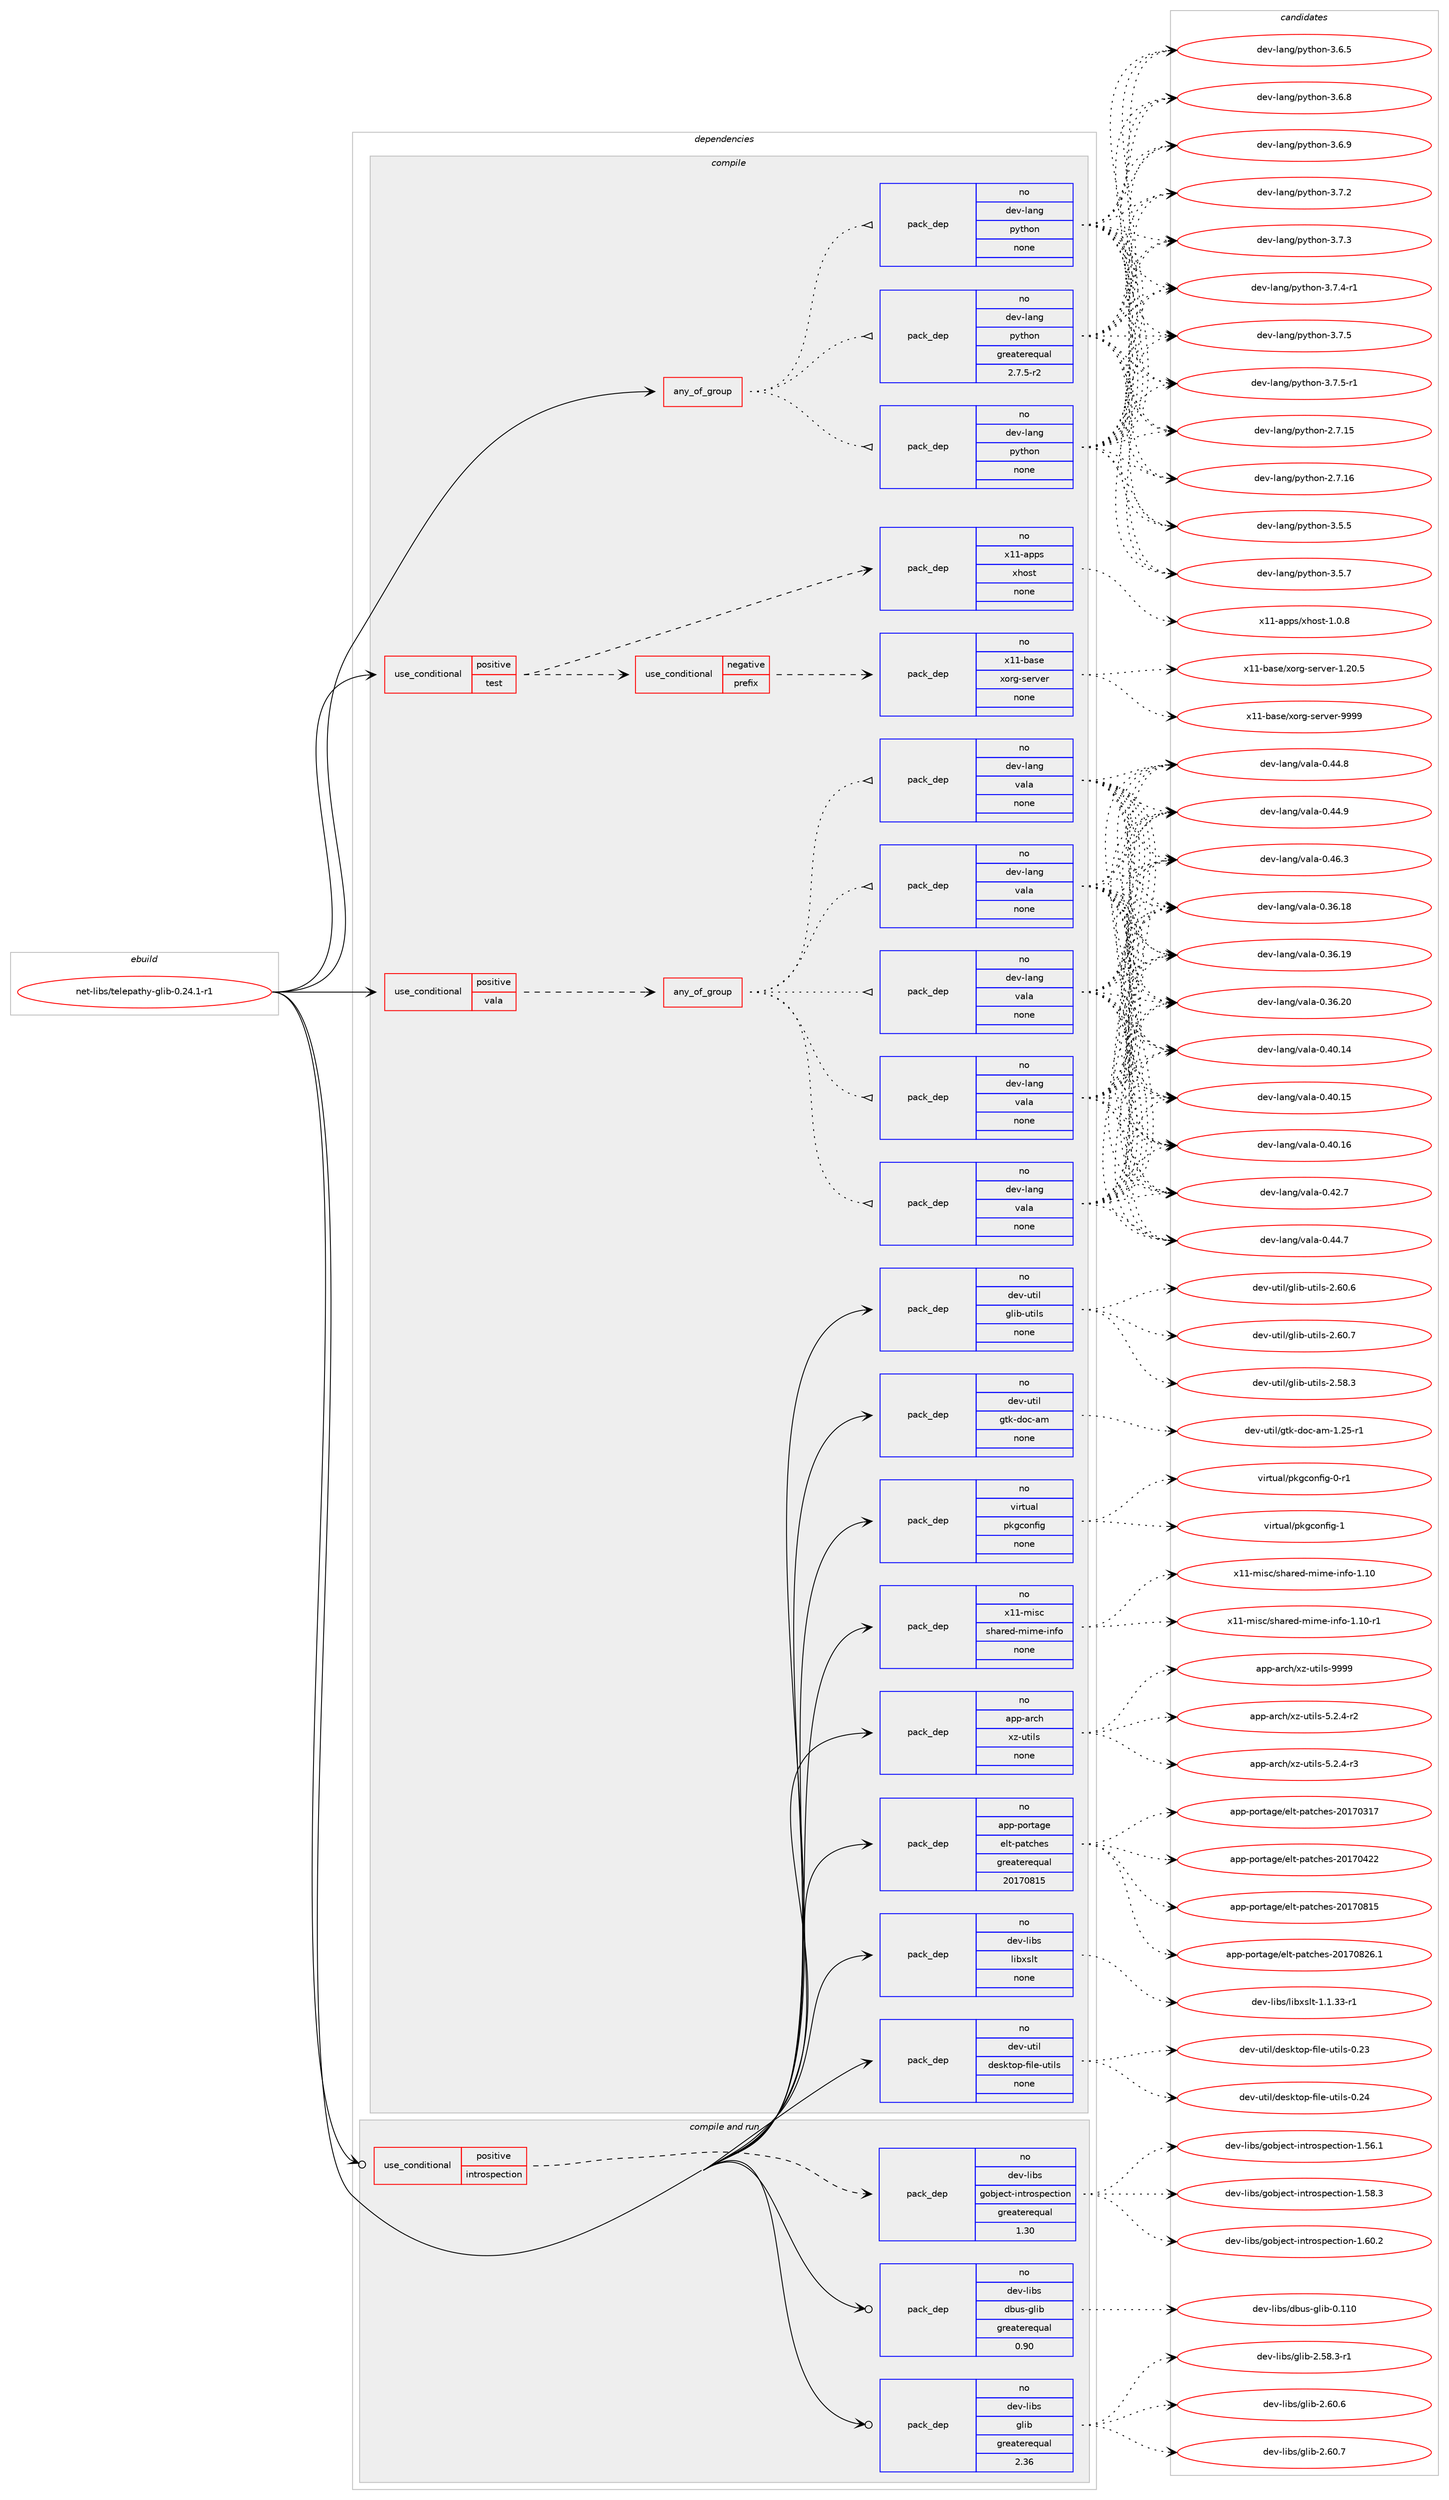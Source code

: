 digraph prolog {

# *************
# Graph options
# *************

newrank=true;
concentrate=true;
compound=true;
graph [rankdir=LR,fontname=Helvetica,fontsize=10,ranksep=1.5];#, ranksep=2.5, nodesep=0.2];
edge  [arrowhead=vee];
node  [fontname=Helvetica,fontsize=10];

# **********
# The ebuild
# **********

subgraph cluster_leftcol {
color=gray;
rank=same;
label=<<i>ebuild</i>>;
id [label="net-libs/telepathy-glib-0.24.1-r1", color=red, width=4, href="../net-libs/telepathy-glib-0.24.1-r1.svg"];
}

# ****************
# The dependencies
# ****************

subgraph cluster_midcol {
color=gray;
label=<<i>dependencies</i>>;
subgraph cluster_compile {
fillcolor="#eeeeee";
style=filled;
label=<<i>compile</i>>;
subgraph any14077 {
dependency828807 [label=<<TABLE BORDER="0" CELLBORDER="1" CELLSPACING="0" CELLPADDING="4"><TR><TD CELLPADDING="10">any_of_group</TD></TR></TABLE>>, shape=none, color=red];subgraph pack612216 {
dependency828808 [label=<<TABLE BORDER="0" CELLBORDER="1" CELLSPACING="0" CELLPADDING="4" WIDTH="220"><TR><TD ROWSPAN="6" CELLPADDING="30">pack_dep</TD></TR><TR><TD WIDTH="110">no</TD></TR><TR><TD>dev-lang</TD></TR><TR><TD>python</TD></TR><TR><TD>none</TD></TR><TR><TD></TD></TR></TABLE>>, shape=none, color=blue];
}
dependency828807:e -> dependency828808:w [weight=20,style="dotted",arrowhead="oinv"];
subgraph pack612217 {
dependency828809 [label=<<TABLE BORDER="0" CELLBORDER="1" CELLSPACING="0" CELLPADDING="4" WIDTH="220"><TR><TD ROWSPAN="6" CELLPADDING="30">pack_dep</TD></TR><TR><TD WIDTH="110">no</TD></TR><TR><TD>dev-lang</TD></TR><TR><TD>python</TD></TR><TR><TD>none</TD></TR><TR><TD></TD></TR></TABLE>>, shape=none, color=blue];
}
dependency828807:e -> dependency828809:w [weight=20,style="dotted",arrowhead="oinv"];
subgraph pack612218 {
dependency828810 [label=<<TABLE BORDER="0" CELLBORDER="1" CELLSPACING="0" CELLPADDING="4" WIDTH="220"><TR><TD ROWSPAN="6" CELLPADDING="30">pack_dep</TD></TR><TR><TD WIDTH="110">no</TD></TR><TR><TD>dev-lang</TD></TR><TR><TD>python</TD></TR><TR><TD>greaterequal</TD></TR><TR><TD>2.7.5-r2</TD></TR></TABLE>>, shape=none, color=blue];
}
dependency828807:e -> dependency828810:w [weight=20,style="dotted",arrowhead="oinv"];
}
id:e -> dependency828807:w [weight=20,style="solid",arrowhead="vee"];
subgraph cond202057 {
dependency828811 [label=<<TABLE BORDER="0" CELLBORDER="1" CELLSPACING="0" CELLPADDING="4"><TR><TD ROWSPAN="3" CELLPADDING="10">use_conditional</TD></TR><TR><TD>positive</TD></TR><TR><TD>test</TD></TR></TABLE>>, shape=none, color=red];
subgraph cond202058 {
dependency828812 [label=<<TABLE BORDER="0" CELLBORDER="1" CELLSPACING="0" CELLPADDING="4"><TR><TD ROWSPAN="3" CELLPADDING="10">use_conditional</TD></TR><TR><TD>negative</TD></TR><TR><TD>prefix</TD></TR></TABLE>>, shape=none, color=red];
subgraph pack612219 {
dependency828813 [label=<<TABLE BORDER="0" CELLBORDER="1" CELLSPACING="0" CELLPADDING="4" WIDTH="220"><TR><TD ROWSPAN="6" CELLPADDING="30">pack_dep</TD></TR><TR><TD WIDTH="110">no</TD></TR><TR><TD>x11-base</TD></TR><TR><TD>xorg-server</TD></TR><TR><TD>none</TD></TR><TR><TD></TD></TR></TABLE>>, shape=none, color=blue];
}
dependency828812:e -> dependency828813:w [weight=20,style="dashed",arrowhead="vee"];
}
dependency828811:e -> dependency828812:w [weight=20,style="dashed",arrowhead="vee"];
subgraph pack612220 {
dependency828814 [label=<<TABLE BORDER="0" CELLBORDER="1" CELLSPACING="0" CELLPADDING="4" WIDTH="220"><TR><TD ROWSPAN="6" CELLPADDING="30">pack_dep</TD></TR><TR><TD WIDTH="110">no</TD></TR><TR><TD>x11-apps</TD></TR><TR><TD>xhost</TD></TR><TR><TD>none</TD></TR><TR><TD></TD></TR></TABLE>>, shape=none, color=blue];
}
dependency828811:e -> dependency828814:w [weight=20,style="dashed",arrowhead="vee"];
}
id:e -> dependency828811:w [weight=20,style="solid",arrowhead="vee"];
subgraph cond202059 {
dependency828815 [label=<<TABLE BORDER="0" CELLBORDER="1" CELLSPACING="0" CELLPADDING="4"><TR><TD ROWSPAN="3" CELLPADDING="10">use_conditional</TD></TR><TR><TD>positive</TD></TR><TR><TD>vala</TD></TR></TABLE>>, shape=none, color=red];
subgraph any14078 {
dependency828816 [label=<<TABLE BORDER="0" CELLBORDER="1" CELLSPACING="0" CELLPADDING="4"><TR><TD CELLPADDING="10">any_of_group</TD></TR></TABLE>>, shape=none, color=red];subgraph pack612221 {
dependency828817 [label=<<TABLE BORDER="0" CELLBORDER="1" CELLSPACING="0" CELLPADDING="4" WIDTH="220"><TR><TD ROWSPAN="6" CELLPADDING="30">pack_dep</TD></TR><TR><TD WIDTH="110">no</TD></TR><TR><TD>dev-lang</TD></TR><TR><TD>vala</TD></TR><TR><TD>none</TD></TR><TR><TD></TD></TR></TABLE>>, shape=none, color=blue];
}
dependency828816:e -> dependency828817:w [weight=20,style="dotted",arrowhead="oinv"];
subgraph pack612222 {
dependency828818 [label=<<TABLE BORDER="0" CELLBORDER="1" CELLSPACING="0" CELLPADDING="4" WIDTH="220"><TR><TD ROWSPAN="6" CELLPADDING="30">pack_dep</TD></TR><TR><TD WIDTH="110">no</TD></TR><TR><TD>dev-lang</TD></TR><TR><TD>vala</TD></TR><TR><TD>none</TD></TR><TR><TD></TD></TR></TABLE>>, shape=none, color=blue];
}
dependency828816:e -> dependency828818:w [weight=20,style="dotted",arrowhead="oinv"];
subgraph pack612223 {
dependency828819 [label=<<TABLE BORDER="0" CELLBORDER="1" CELLSPACING="0" CELLPADDING="4" WIDTH="220"><TR><TD ROWSPAN="6" CELLPADDING="30">pack_dep</TD></TR><TR><TD WIDTH="110">no</TD></TR><TR><TD>dev-lang</TD></TR><TR><TD>vala</TD></TR><TR><TD>none</TD></TR><TR><TD></TD></TR></TABLE>>, shape=none, color=blue];
}
dependency828816:e -> dependency828819:w [weight=20,style="dotted",arrowhead="oinv"];
subgraph pack612224 {
dependency828820 [label=<<TABLE BORDER="0" CELLBORDER="1" CELLSPACING="0" CELLPADDING="4" WIDTH="220"><TR><TD ROWSPAN="6" CELLPADDING="30">pack_dep</TD></TR><TR><TD WIDTH="110">no</TD></TR><TR><TD>dev-lang</TD></TR><TR><TD>vala</TD></TR><TR><TD>none</TD></TR><TR><TD></TD></TR></TABLE>>, shape=none, color=blue];
}
dependency828816:e -> dependency828820:w [weight=20,style="dotted",arrowhead="oinv"];
subgraph pack612225 {
dependency828821 [label=<<TABLE BORDER="0" CELLBORDER="1" CELLSPACING="0" CELLPADDING="4" WIDTH="220"><TR><TD ROWSPAN="6" CELLPADDING="30">pack_dep</TD></TR><TR><TD WIDTH="110">no</TD></TR><TR><TD>dev-lang</TD></TR><TR><TD>vala</TD></TR><TR><TD>none</TD></TR><TR><TD></TD></TR></TABLE>>, shape=none, color=blue];
}
dependency828816:e -> dependency828821:w [weight=20,style="dotted",arrowhead="oinv"];
}
dependency828815:e -> dependency828816:w [weight=20,style="dashed",arrowhead="vee"];
}
id:e -> dependency828815:w [weight=20,style="solid",arrowhead="vee"];
subgraph pack612226 {
dependency828822 [label=<<TABLE BORDER="0" CELLBORDER="1" CELLSPACING="0" CELLPADDING="4" WIDTH="220"><TR><TD ROWSPAN="6" CELLPADDING="30">pack_dep</TD></TR><TR><TD WIDTH="110">no</TD></TR><TR><TD>app-arch</TD></TR><TR><TD>xz-utils</TD></TR><TR><TD>none</TD></TR><TR><TD></TD></TR></TABLE>>, shape=none, color=blue];
}
id:e -> dependency828822:w [weight=20,style="solid",arrowhead="vee"];
subgraph pack612227 {
dependency828823 [label=<<TABLE BORDER="0" CELLBORDER="1" CELLSPACING="0" CELLPADDING="4" WIDTH="220"><TR><TD ROWSPAN="6" CELLPADDING="30">pack_dep</TD></TR><TR><TD WIDTH="110">no</TD></TR><TR><TD>app-portage</TD></TR><TR><TD>elt-patches</TD></TR><TR><TD>greaterequal</TD></TR><TR><TD>20170815</TD></TR></TABLE>>, shape=none, color=blue];
}
id:e -> dependency828823:w [weight=20,style="solid",arrowhead="vee"];
subgraph pack612228 {
dependency828824 [label=<<TABLE BORDER="0" CELLBORDER="1" CELLSPACING="0" CELLPADDING="4" WIDTH="220"><TR><TD ROWSPAN="6" CELLPADDING="30">pack_dep</TD></TR><TR><TD WIDTH="110">no</TD></TR><TR><TD>dev-libs</TD></TR><TR><TD>libxslt</TD></TR><TR><TD>none</TD></TR><TR><TD></TD></TR></TABLE>>, shape=none, color=blue];
}
id:e -> dependency828824:w [weight=20,style="solid",arrowhead="vee"];
subgraph pack612229 {
dependency828825 [label=<<TABLE BORDER="0" CELLBORDER="1" CELLSPACING="0" CELLPADDING="4" WIDTH="220"><TR><TD ROWSPAN="6" CELLPADDING="30">pack_dep</TD></TR><TR><TD WIDTH="110">no</TD></TR><TR><TD>dev-util</TD></TR><TR><TD>desktop-file-utils</TD></TR><TR><TD>none</TD></TR><TR><TD></TD></TR></TABLE>>, shape=none, color=blue];
}
id:e -> dependency828825:w [weight=20,style="solid",arrowhead="vee"];
subgraph pack612230 {
dependency828826 [label=<<TABLE BORDER="0" CELLBORDER="1" CELLSPACING="0" CELLPADDING="4" WIDTH="220"><TR><TD ROWSPAN="6" CELLPADDING="30">pack_dep</TD></TR><TR><TD WIDTH="110">no</TD></TR><TR><TD>dev-util</TD></TR><TR><TD>glib-utils</TD></TR><TR><TD>none</TD></TR><TR><TD></TD></TR></TABLE>>, shape=none, color=blue];
}
id:e -> dependency828826:w [weight=20,style="solid",arrowhead="vee"];
subgraph pack612231 {
dependency828827 [label=<<TABLE BORDER="0" CELLBORDER="1" CELLSPACING="0" CELLPADDING="4" WIDTH="220"><TR><TD ROWSPAN="6" CELLPADDING="30">pack_dep</TD></TR><TR><TD WIDTH="110">no</TD></TR><TR><TD>dev-util</TD></TR><TR><TD>gtk-doc-am</TD></TR><TR><TD>none</TD></TR><TR><TD></TD></TR></TABLE>>, shape=none, color=blue];
}
id:e -> dependency828827:w [weight=20,style="solid",arrowhead="vee"];
subgraph pack612232 {
dependency828828 [label=<<TABLE BORDER="0" CELLBORDER="1" CELLSPACING="0" CELLPADDING="4" WIDTH="220"><TR><TD ROWSPAN="6" CELLPADDING="30">pack_dep</TD></TR><TR><TD WIDTH="110">no</TD></TR><TR><TD>virtual</TD></TR><TR><TD>pkgconfig</TD></TR><TR><TD>none</TD></TR><TR><TD></TD></TR></TABLE>>, shape=none, color=blue];
}
id:e -> dependency828828:w [weight=20,style="solid",arrowhead="vee"];
subgraph pack612233 {
dependency828829 [label=<<TABLE BORDER="0" CELLBORDER="1" CELLSPACING="0" CELLPADDING="4" WIDTH="220"><TR><TD ROWSPAN="6" CELLPADDING="30">pack_dep</TD></TR><TR><TD WIDTH="110">no</TD></TR><TR><TD>x11-misc</TD></TR><TR><TD>shared-mime-info</TD></TR><TR><TD>none</TD></TR><TR><TD></TD></TR></TABLE>>, shape=none, color=blue];
}
id:e -> dependency828829:w [weight=20,style="solid",arrowhead="vee"];
}
subgraph cluster_compileandrun {
fillcolor="#eeeeee";
style=filled;
label=<<i>compile and run</i>>;
subgraph cond202060 {
dependency828830 [label=<<TABLE BORDER="0" CELLBORDER="1" CELLSPACING="0" CELLPADDING="4"><TR><TD ROWSPAN="3" CELLPADDING="10">use_conditional</TD></TR><TR><TD>positive</TD></TR><TR><TD>introspection</TD></TR></TABLE>>, shape=none, color=red];
subgraph pack612234 {
dependency828831 [label=<<TABLE BORDER="0" CELLBORDER="1" CELLSPACING="0" CELLPADDING="4" WIDTH="220"><TR><TD ROWSPAN="6" CELLPADDING="30">pack_dep</TD></TR><TR><TD WIDTH="110">no</TD></TR><TR><TD>dev-libs</TD></TR><TR><TD>gobject-introspection</TD></TR><TR><TD>greaterequal</TD></TR><TR><TD>1.30</TD></TR></TABLE>>, shape=none, color=blue];
}
dependency828830:e -> dependency828831:w [weight=20,style="dashed",arrowhead="vee"];
}
id:e -> dependency828830:w [weight=20,style="solid",arrowhead="odotvee"];
subgraph pack612235 {
dependency828832 [label=<<TABLE BORDER="0" CELLBORDER="1" CELLSPACING="0" CELLPADDING="4" WIDTH="220"><TR><TD ROWSPAN="6" CELLPADDING="30">pack_dep</TD></TR><TR><TD WIDTH="110">no</TD></TR><TR><TD>dev-libs</TD></TR><TR><TD>dbus-glib</TD></TR><TR><TD>greaterequal</TD></TR><TR><TD>0.90</TD></TR></TABLE>>, shape=none, color=blue];
}
id:e -> dependency828832:w [weight=20,style="solid",arrowhead="odotvee"];
subgraph pack612236 {
dependency828833 [label=<<TABLE BORDER="0" CELLBORDER="1" CELLSPACING="0" CELLPADDING="4" WIDTH="220"><TR><TD ROWSPAN="6" CELLPADDING="30">pack_dep</TD></TR><TR><TD WIDTH="110">no</TD></TR><TR><TD>dev-libs</TD></TR><TR><TD>glib</TD></TR><TR><TD>greaterequal</TD></TR><TR><TD>2.36</TD></TR></TABLE>>, shape=none, color=blue];
}
id:e -> dependency828833:w [weight=20,style="solid",arrowhead="odotvee"];
}
subgraph cluster_run {
fillcolor="#eeeeee";
style=filled;
label=<<i>run</i>>;
}
}

# **************
# The candidates
# **************

subgraph cluster_choices {
rank=same;
color=gray;
label=<<i>candidates</i>>;

subgraph choice612216 {
color=black;
nodesep=1;
choice10010111845108971101034711212111610411111045504655464953 [label="dev-lang/python-2.7.15", color=red, width=4,href="../dev-lang/python-2.7.15.svg"];
choice10010111845108971101034711212111610411111045504655464954 [label="dev-lang/python-2.7.16", color=red, width=4,href="../dev-lang/python-2.7.16.svg"];
choice100101118451089711010347112121116104111110455146534653 [label="dev-lang/python-3.5.5", color=red, width=4,href="../dev-lang/python-3.5.5.svg"];
choice100101118451089711010347112121116104111110455146534655 [label="dev-lang/python-3.5.7", color=red, width=4,href="../dev-lang/python-3.5.7.svg"];
choice100101118451089711010347112121116104111110455146544653 [label="dev-lang/python-3.6.5", color=red, width=4,href="../dev-lang/python-3.6.5.svg"];
choice100101118451089711010347112121116104111110455146544656 [label="dev-lang/python-3.6.8", color=red, width=4,href="../dev-lang/python-3.6.8.svg"];
choice100101118451089711010347112121116104111110455146544657 [label="dev-lang/python-3.6.9", color=red, width=4,href="../dev-lang/python-3.6.9.svg"];
choice100101118451089711010347112121116104111110455146554650 [label="dev-lang/python-3.7.2", color=red, width=4,href="../dev-lang/python-3.7.2.svg"];
choice100101118451089711010347112121116104111110455146554651 [label="dev-lang/python-3.7.3", color=red, width=4,href="../dev-lang/python-3.7.3.svg"];
choice1001011184510897110103471121211161041111104551465546524511449 [label="dev-lang/python-3.7.4-r1", color=red, width=4,href="../dev-lang/python-3.7.4-r1.svg"];
choice100101118451089711010347112121116104111110455146554653 [label="dev-lang/python-3.7.5", color=red, width=4,href="../dev-lang/python-3.7.5.svg"];
choice1001011184510897110103471121211161041111104551465546534511449 [label="dev-lang/python-3.7.5-r1", color=red, width=4,href="../dev-lang/python-3.7.5-r1.svg"];
dependency828808:e -> choice10010111845108971101034711212111610411111045504655464953:w [style=dotted,weight="100"];
dependency828808:e -> choice10010111845108971101034711212111610411111045504655464954:w [style=dotted,weight="100"];
dependency828808:e -> choice100101118451089711010347112121116104111110455146534653:w [style=dotted,weight="100"];
dependency828808:e -> choice100101118451089711010347112121116104111110455146534655:w [style=dotted,weight="100"];
dependency828808:e -> choice100101118451089711010347112121116104111110455146544653:w [style=dotted,weight="100"];
dependency828808:e -> choice100101118451089711010347112121116104111110455146544656:w [style=dotted,weight="100"];
dependency828808:e -> choice100101118451089711010347112121116104111110455146544657:w [style=dotted,weight="100"];
dependency828808:e -> choice100101118451089711010347112121116104111110455146554650:w [style=dotted,weight="100"];
dependency828808:e -> choice100101118451089711010347112121116104111110455146554651:w [style=dotted,weight="100"];
dependency828808:e -> choice1001011184510897110103471121211161041111104551465546524511449:w [style=dotted,weight="100"];
dependency828808:e -> choice100101118451089711010347112121116104111110455146554653:w [style=dotted,weight="100"];
dependency828808:e -> choice1001011184510897110103471121211161041111104551465546534511449:w [style=dotted,weight="100"];
}
subgraph choice612217 {
color=black;
nodesep=1;
choice10010111845108971101034711212111610411111045504655464953 [label="dev-lang/python-2.7.15", color=red, width=4,href="../dev-lang/python-2.7.15.svg"];
choice10010111845108971101034711212111610411111045504655464954 [label="dev-lang/python-2.7.16", color=red, width=4,href="../dev-lang/python-2.7.16.svg"];
choice100101118451089711010347112121116104111110455146534653 [label="dev-lang/python-3.5.5", color=red, width=4,href="../dev-lang/python-3.5.5.svg"];
choice100101118451089711010347112121116104111110455146534655 [label="dev-lang/python-3.5.7", color=red, width=4,href="../dev-lang/python-3.5.7.svg"];
choice100101118451089711010347112121116104111110455146544653 [label="dev-lang/python-3.6.5", color=red, width=4,href="../dev-lang/python-3.6.5.svg"];
choice100101118451089711010347112121116104111110455146544656 [label="dev-lang/python-3.6.8", color=red, width=4,href="../dev-lang/python-3.6.8.svg"];
choice100101118451089711010347112121116104111110455146544657 [label="dev-lang/python-3.6.9", color=red, width=4,href="../dev-lang/python-3.6.9.svg"];
choice100101118451089711010347112121116104111110455146554650 [label="dev-lang/python-3.7.2", color=red, width=4,href="../dev-lang/python-3.7.2.svg"];
choice100101118451089711010347112121116104111110455146554651 [label="dev-lang/python-3.7.3", color=red, width=4,href="../dev-lang/python-3.7.3.svg"];
choice1001011184510897110103471121211161041111104551465546524511449 [label="dev-lang/python-3.7.4-r1", color=red, width=4,href="../dev-lang/python-3.7.4-r1.svg"];
choice100101118451089711010347112121116104111110455146554653 [label="dev-lang/python-3.7.5", color=red, width=4,href="../dev-lang/python-3.7.5.svg"];
choice1001011184510897110103471121211161041111104551465546534511449 [label="dev-lang/python-3.7.5-r1", color=red, width=4,href="../dev-lang/python-3.7.5-r1.svg"];
dependency828809:e -> choice10010111845108971101034711212111610411111045504655464953:w [style=dotted,weight="100"];
dependency828809:e -> choice10010111845108971101034711212111610411111045504655464954:w [style=dotted,weight="100"];
dependency828809:e -> choice100101118451089711010347112121116104111110455146534653:w [style=dotted,weight="100"];
dependency828809:e -> choice100101118451089711010347112121116104111110455146534655:w [style=dotted,weight="100"];
dependency828809:e -> choice100101118451089711010347112121116104111110455146544653:w [style=dotted,weight="100"];
dependency828809:e -> choice100101118451089711010347112121116104111110455146544656:w [style=dotted,weight="100"];
dependency828809:e -> choice100101118451089711010347112121116104111110455146544657:w [style=dotted,weight="100"];
dependency828809:e -> choice100101118451089711010347112121116104111110455146554650:w [style=dotted,weight="100"];
dependency828809:e -> choice100101118451089711010347112121116104111110455146554651:w [style=dotted,weight="100"];
dependency828809:e -> choice1001011184510897110103471121211161041111104551465546524511449:w [style=dotted,weight="100"];
dependency828809:e -> choice100101118451089711010347112121116104111110455146554653:w [style=dotted,weight="100"];
dependency828809:e -> choice1001011184510897110103471121211161041111104551465546534511449:w [style=dotted,weight="100"];
}
subgraph choice612218 {
color=black;
nodesep=1;
choice10010111845108971101034711212111610411111045504655464953 [label="dev-lang/python-2.7.15", color=red, width=4,href="../dev-lang/python-2.7.15.svg"];
choice10010111845108971101034711212111610411111045504655464954 [label="dev-lang/python-2.7.16", color=red, width=4,href="../dev-lang/python-2.7.16.svg"];
choice100101118451089711010347112121116104111110455146534653 [label="dev-lang/python-3.5.5", color=red, width=4,href="../dev-lang/python-3.5.5.svg"];
choice100101118451089711010347112121116104111110455146534655 [label="dev-lang/python-3.5.7", color=red, width=4,href="../dev-lang/python-3.5.7.svg"];
choice100101118451089711010347112121116104111110455146544653 [label="dev-lang/python-3.6.5", color=red, width=4,href="../dev-lang/python-3.6.5.svg"];
choice100101118451089711010347112121116104111110455146544656 [label="dev-lang/python-3.6.8", color=red, width=4,href="../dev-lang/python-3.6.8.svg"];
choice100101118451089711010347112121116104111110455146544657 [label="dev-lang/python-3.6.9", color=red, width=4,href="../dev-lang/python-3.6.9.svg"];
choice100101118451089711010347112121116104111110455146554650 [label="dev-lang/python-3.7.2", color=red, width=4,href="../dev-lang/python-3.7.2.svg"];
choice100101118451089711010347112121116104111110455146554651 [label="dev-lang/python-3.7.3", color=red, width=4,href="../dev-lang/python-3.7.3.svg"];
choice1001011184510897110103471121211161041111104551465546524511449 [label="dev-lang/python-3.7.4-r1", color=red, width=4,href="../dev-lang/python-3.7.4-r1.svg"];
choice100101118451089711010347112121116104111110455146554653 [label="dev-lang/python-3.7.5", color=red, width=4,href="../dev-lang/python-3.7.5.svg"];
choice1001011184510897110103471121211161041111104551465546534511449 [label="dev-lang/python-3.7.5-r1", color=red, width=4,href="../dev-lang/python-3.7.5-r1.svg"];
dependency828810:e -> choice10010111845108971101034711212111610411111045504655464953:w [style=dotted,weight="100"];
dependency828810:e -> choice10010111845108971101034711212111610411111045504655464954:w [style=dotted,weight="100"];
dependency828810:e -> choice100101118451089711010347112121116104111110455146534653:w [style=dotted,weight="100"];
dependency828810:e -> choice100101118451089711010347112121116104111110455146534655:w [style=dotted,weight="100"];
dependency828810:e -> choice100101118451089711010347112121116104111110455146544653:w [style=dotted,weight="100"];
dependency828810:e -> choice100101118451089711010347112121116104111110455146544656:w [style=dotted,weight="100"];
dependency828810:e -> choice100101118451089711010347112121116104111110455146544657:w [style=dotted,weight="100"];
dependency828810:e -> choice100101118451089711010347112121116104111110455146554650:w [style=dotted,weight="100"];
dependency828810:e -> choice100101118451089711010347112121116104111110455146554651:w [style=dotted,weight="100"];
dependency828810:e -> choice1001011184510897110103471121211161041111104551465546524511449:w [style=dotted,weight="100"];
dependency828810:e -> choice100101118451089711010347112121116104111110455146554653:w [style=dotted,weight="100"];
dependency828810:e -> choice1001011184510897110103471121211161041111104551465546534511449:w [style=dotted,weight="100"];
}
subgraph choice612219 {
color=black;
nodesep=1;
choice1204949459897115101471201111141034511510111411810111445494650484653 [label="x11-base/xorg-server-1.20.5", color=red, width=4,href="../x11-base/xorg-server-1.20.5.svg"];
choice120494945989711510147120111114103451151011141181011144557575757 [label="x11-base/xorg-server-9999", color=red, width=4,href="../x11-base/xorg-server-9999.svg"];
dependency828813:e -> choice1204949459897115101471201111141034511510111411810111445494650484653:w [style=dotted,weight="100"];
dependency828813:e -> choice120494945989711510147120111114103451151011141181011144557575757:w [style=dotted,weight="100"];
}
subgraph choice612220 {
color=black;
nodesep=1;
choice1204949459711211211547120104111115116454946484656 [label="x11-apps/xhost-1.0.8", color=red, width=4,href="../x11-apps/xhost-1.0.8.svg"];
dependency828814:e -> choice1204949459711211211547120104111115116454946484656:w [style=dotted,weight="100"];
}
subgraph choice612221 {
color=black;
nodesep=1;
choice10010111845108971101034711897108974548465154464956 [label="dev-lang/vala-0.36.18", color=red, width=4,href="../dev-lang/vala-0.36.18.svg"];
choice10010111845108971101034711897108974548465154464957 [label="dev-lang/vala-0.36.19", color=red, width=4,href="../dev-lang/vala-0.36.19.svg"];
choice10010111845108971101034711897108974548465154465048 [label="dev-lang/vala-0.36.20", color=red, width=4,href="../dev-lang/vala-0.36.20.svg"];
choice10010111845108971101034711897108974548465248464952 [label="dev-lang/vala-0.40.14", color=red, width=4,href="../dev-lang/vala-0.40.14.svg"];
choice10010111845108971101034711897108974548465248464953 [label="dev-lang/vala-0.40.15", color=red, width=4,href="../dev-lang/vala-0.40.15.svg"];
choice10010111845108971101034711897108974548465248464954 [label="dev-lang/vala-0.40.16", color=red, width=4,href="../dev-lang/vala-0.40.16.svg"];
choice100101118451089711010347118971089745484652504655 [label="dev-lang/vala-0.42.7", color=red, width=4,href="../dev-lang/vala-0.42.7.svg"];
choice100101118451089711010347118971089745484652524655 [label="dev-lang/vala-0.44.7", color=red, width=4,href="../dev-lang/vala-0.44.7.svg"];
choice100101118451089711010347118971089745484652524656 [label="dev-lang/vala-0.44.8", color=red, width=4,href="../dev-lang/vala-0.44.8.svg"];
choice100101118451089711010347118971089745484652524657 [label="dev-lang/vala-0.44.9", color=red, width=4,href="../dev-lang/vala-0.44.9.svg"];
choice100101118451089711010347118971089745484652544651 [label="dev-lang/vala-0.46.3", color=red, width=4,href="../dev-lang/vala-0.46.3.svg"];
dependency828817:e -> choice10010111845108971101034711897108974548465154464956:w [style=dotted,weight="100"];
dependency828817:e -> choice10010111845108971101034711897108974548465154464957:w [style=dotted,weight="100"];
dependency828817:e -> choice10010111845108971101034711897108974548465154465048:w [style=dotted,weight="100"];
dependency828817:e -> choice10010111845108971101034711897108974548465248464952:w [style=dotted,weight="100"];
dependency828817:e -> choice10010111845108971101034711897108974548465248464953:w [style=dotted,weight="100"];
dependency828817:e -> choice10010111845108971101034711897108974548465248464954:w [style=dotted,weight="100"];
dependency828817:e -> choice100101118451089711010347118971089745484652504655:w [style=dotted,weight="100"];
dependency828817:e -> choice100101118451089711010347118971089745484652524655:w [style=dotted,weight="100"];
dependency828817:e -> choice100101118451089711010347118971089745484652524656:w [style=dotted,weight="100"];
dependency828817:e -> choice100101118451089711010347118971089745484652524657:w [style=dotted,weight="100"];
dependency828817:e -> choice100101118451089711010347118971089745484652544651:w [style=dotted,weight="100"];
}
subgraph choice612222 {
color=black;
nodesep=1;
choice10010111845108971101034711897108974548465154464956 [label="dev-lang/vala-0.36.18", color=red, width=4,href="../dev-lang/vala-0.36.18.svg"];
choice10010111845108971101034711897108974548465154464957 [label="dev-lang/vala-0.36.19", color=red, width=4,href="../dev-lang/vala-0.36.19.svg"];
choice10010111845108971101034711897108974548465154465048 [label="dev-lang/vala-0.36.20", color=red, width=4,href="../dev-lang/vala-0.36.20.svg"];
choice10010111845108971101034711897108974548465248464952 [label="dev-lang/vala-0.40.14", color=red, width=4,href="../dev-lang/vala-0.40.14.svg"];
choice10010111845108971101034711897108974548465248464953 [label="dev-lang/vala-0.40.15", color=red, width=4,href="../dev-lang/vala-0.40.15.svg"];
choice10010111845108971101034711897108974548465248464954 [label="dev-lang/vala-0.40.16", color=red, width=4,href="../dev-lang/vala-0.40.16.svg"];
choice100101118451089711010347118971089745484652504655 [label="dev-lang/vala-0.42.7", color=red, width=4,href="../dev-lang/vala-0.42.7.svg"];
choice100101118451089711010347118971089745484652524655 [label="dev-lang/vala-0.44.7", color=red, width=4,href="../dev-lang/vala-0.44.7.svg"];
choice100101118451089711010347118971089745484652524656 [label="dev-lang/vala-0.44.8", color=red, width=4,href="../dev-lang/vala-0.44.8.svg"];
choice100101118451089711010347118971089745484652524657 [label="dev-lang/vala-0.44.9", color=red, width=4,href="../dev-lang/vala-0.44.9.svg"];
choice100101118451089711010347118971089745484652544651 [label="dev-lang/vala-0.46.3", color=red, width=4,href="../dev-lang/vala-0.46.3.svg"];
dependency828818:e -> choice10010111845108971101034711897108974548465154464956:w [style=dotted,weight="100"];
dependency828818:e -> choice10010111845108971101034711897108974548465154464957:w [style=dotted,weight="100"];
dependency828818:e -> choice10010111845108971101034711897108974548465154465048:w [style=dotted,weight="100"];
dependency828818:e -> choice10010111845108971101034711897108974548465248464952:w [style=dotted,weight="100"];
dependency828818:e -> choice10010111845108971101034711897108974548465248464953:w [style=dotted,weight="100"];
dependency828818:e -> choice10010111845108971101034711897108974548465248464954:w [style=dotted,weight="100"];
dependency828818:e -> choice100101118451089711010347118971089745484652504655:w [style=dotted,weight="100"];
dependency828818:e -> choice100101118451089711010347118971089745484652524655:w [style=dotted,weight="100"];
dependency828818:e -> choice100101118451089711010347118971089745484652524656:w [style=dotted,weight="100"];
dependency828818:e -> choice100101118451089711010347118971089745484652524657:w [style=dotted,weight="100"];
dependency828818:e -> choice100101118451089711010347118971089745484652544651:w [style=dotted,weight="100"];
}
subgraph choice612223 {
color=black;
nodesep=1;
choice10010111845108971101034711897108974548465154464956 [label="dev-lang/vala-0.36.18", color=red, width=4,href="../dev-lang/vala-0.36.18.svg"];
choice10010111845108971101034711897108974548465154464957 [label="dev-lang/vala-0.36.19", color=red, width=4,href="../dev-lang/vala-0.36.19.svg"];
choice10010111845108971101034711897108974548465154465048 [label="dev-lang/vala-0.36.20", color=red, width=4,href="../dev-lang/vala-0.36.20.svg"];
choice10010111845108971101034711897108974548465248464952 [label="dev-lang/vala-0.40.14", color=red, width=4,href="../dev-lang/vala-0.40.14.svg"];
choice10010111845108971101034711897108974548465248464953 [label="dev-lang/vala-0.40.15", color=red, width=4,href="../dev-lang/vala-0.40.15.svg"];
choice10010111845108971101034711897108974548465248464954 [label="dev-lang/vala-0.40.16", color=red, width=4,href="../dev-lang/vala-0.40.16.svg"];
choice100101118451089711010347118971089745484652504655 [label="dev-lang/vala-0.42.7", color=red, width=4,href="../dev-lang/vala-0.42.7.svg"];
choice100101118451089711010347118971089745484652524655 [label="dev-lang/vala-0.44.7", color=red, width=4,href="../dev-lang/vala-0.44.7.svg"];
choice100101118451089711010347118971089745484652524656 [label="dev-lang/vala-0.44.8", color=red, width=4,href="../dev-lang/vala-0.44.8.svg"];
choice100101118451089711010347118971089745484652524657 [label="dev-lang/vala-0.44.9", color=red, width=4,href="../dev-lang/vala-0.44.9.svg"];
choice100101118451089711010347118971089745484652544651 [label="dev-lang/vala-0.46.3", color=red, width=4,href="../dev-lang/vala-0.46.3.svg"];
dependency828819:e -> choice10010111845108971101034711897108974548465154464956:w [style=dotted,weight="100"];
dependency828819:e -> choice10010111845108971101034711897108974548465154464957:w [style=dotted,weight="100"];
dependency828819:e -> choice10010111845108971101034711897108974548465154465048:w [style=dotted,weight="100"];
dependency828819:e -> choice10010111845108971101034711897108974548465248464952:w [style=dotted,weight="100"];
dependency828819:e -> choice10010111845108971101034711897108974548465248464953:w [style=dotted,weight="100"];
dependency828819:e -> choice10010111845108971101034711897108974548465248464954:w [style=dotted,weight="100"];
dependency828819:e -> choice100101118451089711010347118971089745484652504655:w [style=dotted,weight="100"];
dependency828819:e -> choice100101118451089711010347118971089745484652524655:w [style=dotted,weight="100"];
dependency828819:e -> choice100101118451089711010347118971089745484652524656:w [style=dotted,weight="100"];
dependency828819:e -> choice100101118451089711010347118971089745484652524657:w [style=dotted,weight="100"];
dependency828819:e -> choice100101118451089711010347118971089745484652544651:w [style=dotted,weight="100"];
}
subgraph choice612224 {
color=black;
nodesep=1;
choice10010111845108971101034711897108974548465154464956 [label="dev-lang/vala-0.36.18", color=red, width=4,href="../dev-lang/vala-0.36.18.svg"];
choice10010111845108971101034711897108974548465154464957 [label="dev-lang/vala-0.36.19", color=red, width=4,href="../dev-lang/vala-0.36.19.svg"];
choice10010111845108971101034711897108974548465154465048 [label="dev-lang/vala-0.36.20", color=red, width=4,href="../dev-lang/vala-0.36.20.svg"];
choice10010111845108971101034711897108974548465248464952 [label="dev-lang/vala-0.40.14", color=red, width=4,href="../dev-lang/vala-0.40.14.svg"];
choice10010111845108971101034711897108974548465248464953 [label="dev-lang/vala-0.40.15", color=red, width=4,href="../dev-lang/vala-0.40.15.svg"];
choice10010111845108971101034711897108974548465248464954 [label="dev-lang/vala-0.40.16", color=red, width=4,href="../dev-lang/vala-0.40.16.svg"];
choice100101118451089711010347118971089745484652504655 [label="dev-lang/vala-0.42.7", color=red, width=4,href="../dev-lang/vala-0.42.7.svg"];
choice100101118451089711010347118971089745484652524655 [label="dev-lang/vala-0.44.7", color=red, width=4,href="../dev-lang/vala-0.44.7.svg"];
choice100101118451089711010347118971089745484652524656 [label="dev-lang/vala-0.44.8", color=red, width=4,href="../dev-lang/vala-0.44.8.svg"];
choice100101118451089711010347118971089745484652524657 [label="dev-lang/vala-0.44.9", color=red, width=4,href="../dev-lang/vala-0.44.9.svg"];
choice100101118451089711010347118971089745484652544651 [label="dev-lang/vala-0.46.3", color=red, width=4,href="../dev-lang/vala-0.46.3.svg"];
dependency828820:e -> choice10010111845108971101034711897108974548465154464956:w [style=dotted,weight="100"];
dependency828820:e -> choice10010111845108971101034711897108974548465154464957:w [style=dotted,weight="100"];
dependency828820:e -> choice10010111845108971101034711897108974548465154465048:w [style=dotted,weight="100"];
dependency828820:e -> choice10010111845108971101034711897108974548465248464952:w [style=dotted,weight="100"];
dependency828820:e -> choice10010111845108971101034711897108974548465248464953:w [style=dotted,weight="100"];
dependency828820:e -> choice10010111845108971101034711897108974548465248464954:w [style=dotted,weight="100"];
dependency828820:e -> choice100101118451089711010347118971089745484652504655:w [style=dotted,weight="100"];
dependency828820:e -> choice100101118451089711010347118971089745484652524655:w [style=dotted,weight="100"];
dependency828820:e -> choice100101118451089711010347118971089745484652524656:w [style=dotted,weight="100"];
dependency828820:e -> choice100101118451089711010347118971089745484652524657:w [style=dotted,weight="100"];
dependency828820:e -> choice100101118451089711010347118971089745484652544651:w [style=dotted,weight="100"];
}
subgraph choice612225 {
color=black;
nodesep=1;
choice10010111845108971101034711897108974548465154464956 [label="dev-lang/vala-0.36.18", color=red, width=4,href="../dev-lang/vala-0.36.18.svg"];
choice10010111845108971101034711897108974548465154464957 [label="dev-lang/vala-0.36.19", color=red, width=4,href="../dev-lang/vala-0.36.19.svg"];
choice10010111845108971101034711897108974548465154465048 [label="dev-lang/vala-0.36.20", color=red, width=4,href="../dev-lang/vala-0.36.20.svg"];
choice10010111845108971101034711897108974548465248464952 [label="dev-lang/vala-0.40.14", color=red, width=4,href="../dev-lang/vala-0.40.14.svg"];
choice10010111845108971101034711897108974548465248464953 [label="dev-lang/vala-0.40.15", color=red, width=4,href="../dev-lang/vala-0.40.15.svg"];
choice10010111845108971101034711897108974548465248464954 [label="dev-lang/vala-0.40.16", color=red, width=4,href="../dev-lang/vala-0.40.16.svg"];
choice100101118451089711010347118971089745484652504655 [label="dev-lang/vala-0.42.7", color=red, width=4,href="../dev-lang/vala-0.42.7.svg"];
choice100101118451089711010347118971089745484652524655 [label="dev-lang/vala-0.44.7", color=red, width=4,href="../dev-lang/vala-0.44.7.svg"];
choice100101118451089711010347118971089745484652524656 [label="dev-lang/vala-0.44.8", color=red, width=4,href="../dev-lang/vala-0.44.8.svg"];
choice100101118451089711010347118971089745484652524657 [label="dev-lang/vala-0.44.9", color=red, width=4,href="../dev-lang/vala-0.44.9.svg"];
choice100101118451089711010347118971089745484652544651 [label="dev-lang/vala-0.46.3", color=red, width=4,href="../dev-lang/vala-0.46.3.svg"];
dependency828821:e -> choice10010111845108971101034711897108974548465154464956:w [style=dotted,weight="100"];
dependency828821:e -> choice10010111845108971101034711897108974548465154464957:w [style=dotted,weight="100"];
dependency828821:e -> choice10010111845108971101034711897108974548465154465048:w [style=dotted,weight="100"];
dependency828821:e -> choice10010111845108971101034711897108974548465248464952:w [style=dotted,weight="100"];
dependency828821:e -> choice10010111845108971101034711897108974548465248464953:w [style=dotted,weight="100"];
dependency828821:e -> choice10010111845108971101034711897108974548465248464954:w [style=dotted,weight="100"];
dependency828821:e -> choice100101118451089711010347118971089745484652504655:w [style=dotted,weight="100"];
dependency828821:e -> choice100101118451089711010347118971089745484652524655:w [style=dotted,weight="100"];
dependency828821:e -> choice100101118451089711010347118971089745484652524656:w [style=dotted,weight="100"];
dependency828821:e -> choice100101118451089711010347118971089745484652524657:w [style=dotted,weight="100"];
dependency828821:e -> choice100101118451089711010347118971089745484652544651:w [style=dotted,weight="100"];
}
subgraph choice612226 {
color=black;
nodesep=1;
choice9711211245971149910447120122451171161051081154553465046524511450 [label="app-arch/xz-utils-5.2.4-r2", color=red, width=4,href="../app-arch/xz-utils-5.2.4-r2.svg"];
choice9711211245971149910447120122451171161051081154553465046524511451 [label="app-arch/xz-utils-5.2.4-r3", color=red, width=4,href="../app-arch/xz-utils-5.2.4-r3.svg"];
choice9711211245971149910447120122451171161051081154557575757 [label="app-arch/xz-utils-9999", color=red, width=4,href="../app-arch/xz-utils-9999.svg"];
dependency828822:e -> choice9711211245971149910447120122451171161051081154553465046524511450:w [style=dotted,weight="100"];
dependency828822:e -> choice9711211245971149910447120122451171161051081154553465046524511451:w [style=dotted,weight="100"];
dependency828822:e -> choice9711211245971149910447120122451171161051081154557575757:w [style=dotted,weight="100"];
}
subgraph choice612227 {
color=black;
nodesep=1;
choice97112112451121111141169710310147101108116451129711699104101115455048495548514955 [label="app-portage/elt-patches-20170317", color=red, width=4,href="../app-portage/elt-patches-20170317.svg"];
choice97112112451121111141169710310147101108116451129711699104101115455048495548525050 [label="app-portage/elt-patches-20170422", color=red, width=4,href="../app-portage/elt-patches-20170422.svg"];
choice97112112451121111141169710310147101108116451129711699104101115455048495548564953 [label="app-portage/elt-patches-20170815", color=red, width=4,href="../app-portage/elt-patches-20170815.svg"];
choice971121124511211111411697103101471011081164511297116991041011154550484955485650544649 [label="app-portage/elt-patches-20170826.1", color=red, width=4,href="../app-portage/elt-patches-20170826.1.svg"];
dependency828823:e -> choice97112112451121111141169710310147101108116451129711699104101115455048495548514955:w [style=dotted,weight="100"];
dependency828823:e -> choice97112112451121111141169710310147101108116451129711699104101115455048495548525050:w [style=dotted,weight="100"];
dependency828823:e -> choice97112112451121111141169710310147101108116451129711699104101115455048495548564953:w [style=dotted,weight="100"];
dependency828823:e -> choice971121124511211111411697103101471011081164511297116991041011154550484955485650544649:w [style=dotted,weight="100"];
}
subgraph choice612228 {
color=black;
nodesep=1;
choice10010111845108105981154710810598120115108116454946494651514511449 [label="dev-libs/libxslt-1.1.33-r1", color=red, width=4,href="../dev-libs/libxslt-1.1.33-r1.svg"];
dependency828824:e -> choice10010111845108105981154710810598120115108116454946494651514511449:w [style=dotted,weight="100"];
}
subgraph choice612229 {
color=black;
nodesep=1;
choice100101118451171161051084710010111510711611111245102105108101451171161051081154548465051 [label="dev-util/desktop-file-utils-0.23", color=red, width=4,href="../dev-util/desktop-file-utils-0.23.svg"];
choice100101118451171161051084710010111510711611111245102105108101451171161051081154548465052 [label="dev-util/desktop-file-utils-0.24", color=red, width=4,href="../dev-util/desktop-file-utils-0.24.svg"];
dependency828825:e -> choice100101118451171161051084710010111510711611111245102105108101451171161051081154548465051:w [style=dotted,weight="100"];
dependency828825:e -> choice100101118451171161051084710010111510711611111245102105108101451171161051081154548465052:w [style=dotted,weight="100"];
}
subgraph choice612230 {
color=black;
nodesep=1;
choice1001011184511711610510847103108105984511711610510811545504653564651 [label="dev-util/glib-utils-2.58.3", color=red, width=4,href="../dev-util/glib-utils-2.58.3.svg"];
choice1001011184511711610510847103108105984511711610510811545504654484654 [label="dev-util/glib-utils-2.60.6", color=red, width=4,href="../dev-util/glib-utils-2.60.6.svg"];
choice1001011184511711610510847103108105984511711610510811545504654484655 [label="dev-util/glib-utils-2.60.7", color=red, width=4,href="../dev-util/glib-utils-2.60.7.svg"];
dependency828826:e -> choice1001011184511711610510847103108105984511711610510811545504653564651:w [style=dotted,weight="100"];
dependency828826:e -> choice1001011184511711610510847103108105984511711610510811545504654484654:w [style=dotted,weight="100"];
dependency828826:e -> choice1001011184511711610510847103108105984511711610510811545504654484655:w [style=dotted,weight="100"];
}
subgraph choice612231 {
color=black;
nodesep=1;
choice10010111845117116105108471031161074510011199459710945494650534511449 [label="dev-util/gtk-doc-am-1.25-r1", color=red, width=4,href="../dev-util/gtk-doc-am-1.25-r1.svg"];
dependency828827:e -> choice10010111845117116105108471031161074510011199459710945494650534511449:w [style=dotted,weight="100"];
}
subgraph choice612232 {
color=black;
nodesep=1;
choice11810511411611797108471121071039911111010210510345484511449 [label="virtual/pkgconfig-0-r1", color=red, width=4,href="../virtual/pkgconfig-0-r1.svg"];
choice1181051141161179710847112107103991111101021051034549 [label="virtual/pkgconfig-1", color=red, width=4,href="../virtual/pkgconfig-1.svg"];
dependency828828:e -> choice11810511411611797108471121071039911111010210510345484511449:w [style=dotted,weight="100"];
dependency828828:e -> choice1181051141161179710847112107103991111101021051034549:w [style=dotted,weight="100"];
}
subgraph choice612233 {
color=black;
nodesep=1;
choice12049494510910511599471151049711410110045109105109101451051101021114549464948 [label="x11-misc/shared-mime-info-1.10", color=red, width=4,href="../x11-misc/shared-mime-info-1.10.svg"];
choice120494945109105115994711510497114101100451091051091014510511010211145494649484511449 [label="x11-misc/shared-mime-info-1.10-r1", color=red, width=4,href="../x11-misc/shared-mime-info-1.10-r1.svg"];
dependency828829:e -> choice12049494510910511599471151049711410110045109105109101451051101021114549464948:w [style=dotted,weight="100"];
dependency828829:e -> choice120494945109105115994711510497114101100451091051091014510511010211145494649484511449:w [style=dotted,weight="100"];
}
subgraph choice612234 {
color=black;
nodesep=1;
choice1001011184510810598115471031119810610199116451051101161141111151121019911610511111045494653544649 [label="dev-libs/gobject-introspection-1.56.1", color=red, width=4,href="../dev-libs/gobject-introspection-1.56.1.svg"];
choice1001011184510810598115471031119810610199116451051101161141111151121019911610511111045494653564651 [label="dev-libs/gobject-introspection-1.58.3", color=red, width=4,href="../dev-libs/gobject-introspection-1.58.3.svg"];
choice1001011184510810598115471031119810610199116451051101161141111151121019911610511111045494654484650 [label="dev-libs/gobject-introspection-1.60.2", color=red, width=4,href="../dev-libs/gobject-introspection-1.60.2.svg"];
dependency828831:e -> choice1001011184510810598115471031119810610199116451051101161141111151121019911610511111045494653544649:w [style=dotted,weight="100"];
dependency828831:e -> choice1001011184510810598115471031119810610199116451051101161141111151121019911610511111045494653564651:w [style=dotted,weight="100"];
dependency828831:e -> choice1001011184510810598115471031119810610199116451051101161141111151121019911610511111045494654484650:w [style=dotted,weight="100"];
}
subgraph choice612235 {
color=black;
nodesep=1;
choice100101118451081059811547100981171154510310810598454846494948 [label="dev-libs/dbus-glib-0.110", color=red, width=4,href="../dev-libs/dbus-glib-0.110.svg"];
dependency828832:e -> choice100101118451081059811547100981171154510310810598454846494948:w [style=dotted,weight="100"];
}
subgraph choice612236 {
color=black;
nodesep=1;
choice10010111845108105981154710310810598455046535646514511449 [label="dev-libs/glib-2.58.3-r1", color=red, width=4,href="../dev-libs/glib-2.58.3-r1.svg"];
choice1001011184510810598115471031081059845504654484654 [label="dev-libs/glib-2.60.6", color=red, width=4,href="../dev-libs/glib-2.60.6.svg"];
choice1001011184510810598115471031081059845504654484655 [label="dev-libs/glib-2.60.7", color=red, width=4,href="../dev-libs/glib-2.60.7.svg"];
dependency828833:e -> choice10010111845108105981154710310810598455046535646514511449:w [style=dotted,weight="100"];
dependency828833:e -> choice1001011184510810598115471031081059845504654484654:w [style=dotted,weight="100"];
dependency828833:e -> choice1001011184510810598115471031081059845504654484655:w [style=dotted,weight="100"];
}
}

}
